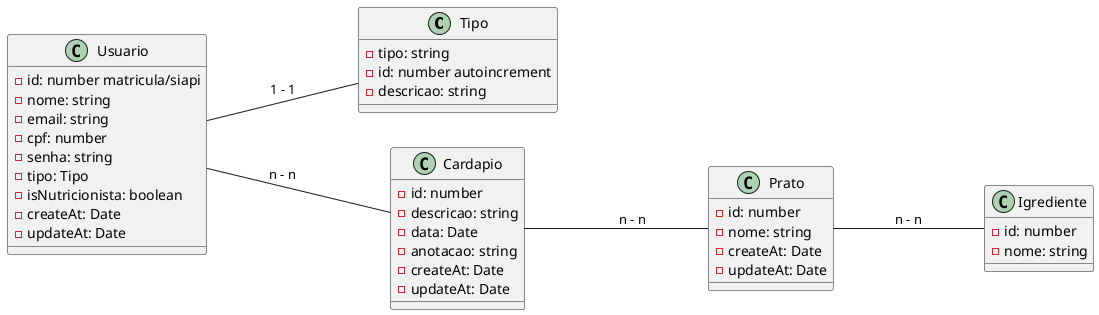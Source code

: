 @startuml

left to right direction

class Tipo {
    -tipo: string
    -id: number autoincrement
    -descricao: string
}

class Usuario{
    -id: number matricula/siapi
    -nome: string
    -email: string
    -cpf: number
    -senha: string
    -tipo: Tipo
    -isNutricionista: boolean
    -createAt: Date
    -updateAt: Date
}

class Cardapio{
    -id: number
    -descricao: string
    -data: Date
    -anotacao: string
    -createAt: Date
    -updateAt: Date
}

class Prato{
    -id: number
    -nome: string
    -createAt: Date
    -updateAt: Date
}

class Igrediente{
    -id: number
    -nome: string
}

Usuario --- Tipo: 1 - 1
Usuario --- Cardapio: n - n
Cardapio --- Prato: n - n
Prato --- Igrediente: n - n

@enduml